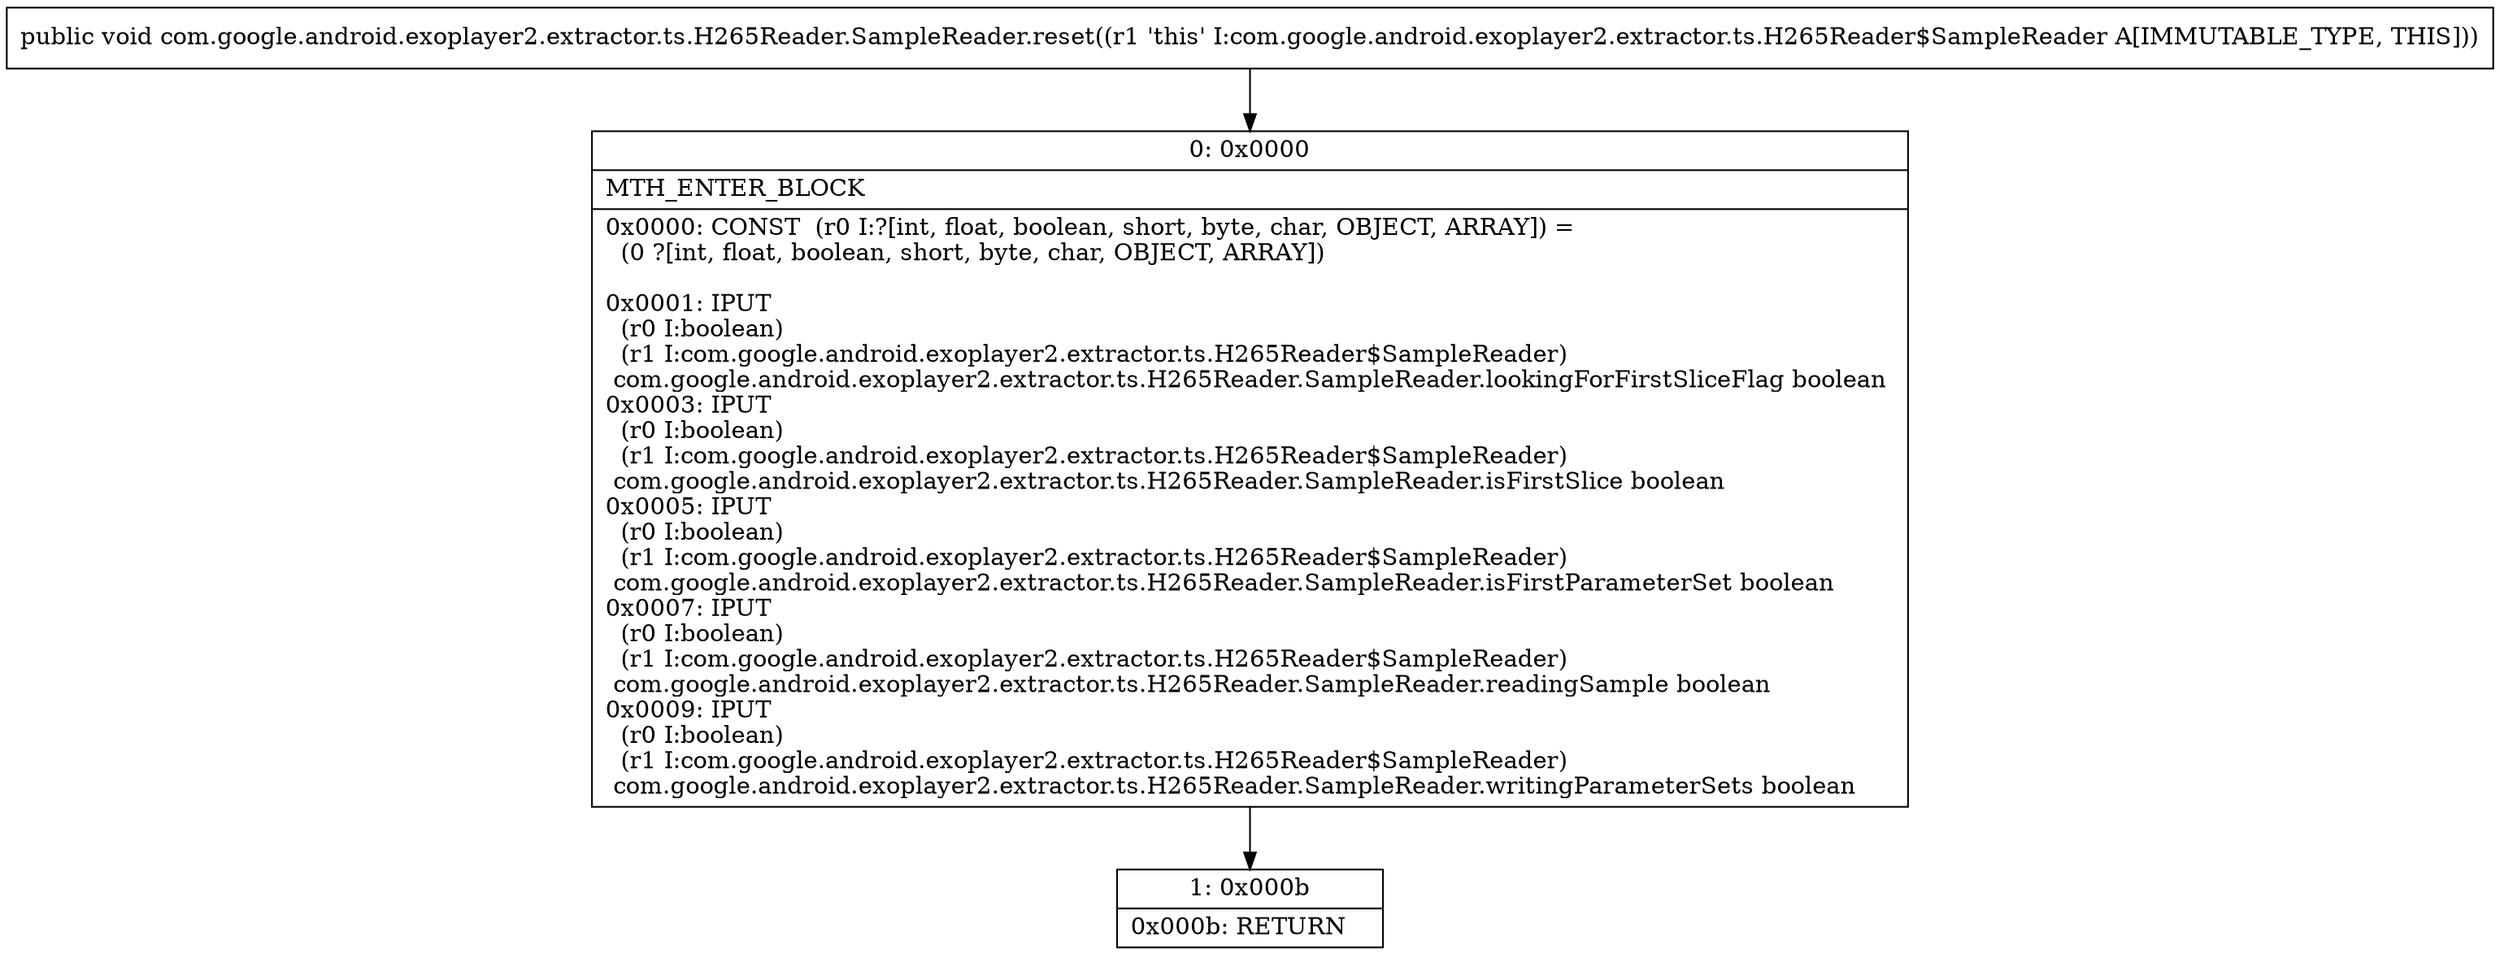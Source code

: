 digraph "CFG forcom.google.android.exoplayer2.extractor.ts.H265Reader.SampleReader.reset()V" {
Node_0 [shape=record,label="{0\:\ 0x0000|MTH_ENTER_BLOCK\l|0x0000: CONST  (r0 I:?[int, float, boolean, short, byte, char, OBJECT, ARRAY]) = \l  (0 ?[int, float, boolean, short, byte, char, OBJECT, ARRAY])\l \l0x0001: IPUT  \l  (r0 I:boolean)\l  (r1 I:com.google.android.exoplayer2.extractor.ts.H265Reader$SampleReader)\l com.google.android.exoplayer2.extractor.ts.H265Reader.SampleReader.lookingForFirstSliceFlag boolean \l0x0003: IPUT  \l  (r0 I:boolean)\l  (r1 I:com.google.android.exoplayer2.extractor.ts.H265Reader$SampleReader)\l com.google.android.exoplayer2.extractor.ts.H265Reader.SampleReader.isFirstSlice boolean \l0x0005: IPUT  \l  (r0 I:boolean)\l  (r1 I:com.google.android.exoplayer2.extractor.ts.H265Reader$SampleReader)\l com.google.android.exoplayer2.extractor.ts.H265Reader.SampleReader.isFirstParameterSet boolean \l0x0007: IPUT  \l  (r0 I:boolean)\l  (r1 I:com.google.android.exoplayer2.extractor.ts.H265Reader$SampleReader)\l com.google.android.exoplayer2.extractor.ts.H265Reader.SampleReader.readingSample boolean \l0x0009: IPUT  \l  (r0 I:boolean)\l  (r1 I:com.google.android.exoplayer2.extractor.ts.H265Reader$SampleReader)\l com.google.android.exoplayer2.extractor.ts.H265Reader.SampleReader.writingParameterSets boolean \l}"];
Node_1 [shape=record,label="{1\:\ 0x000b|0x000b: RETURN   \l}"];
MethodNode[shape=record,label="{public void com.google.android.exoplayer2.extractor.ts.H265Reader.SampleReader.reset((r1 'this' I:com.google.android.exoplayer2.extractor.ts.H265Reader$SampleReader A[IMMUTABLE_TYPE, THIS])) }"];
MethodNode -> Node_0;
Node_0 -> Node_1;
}

